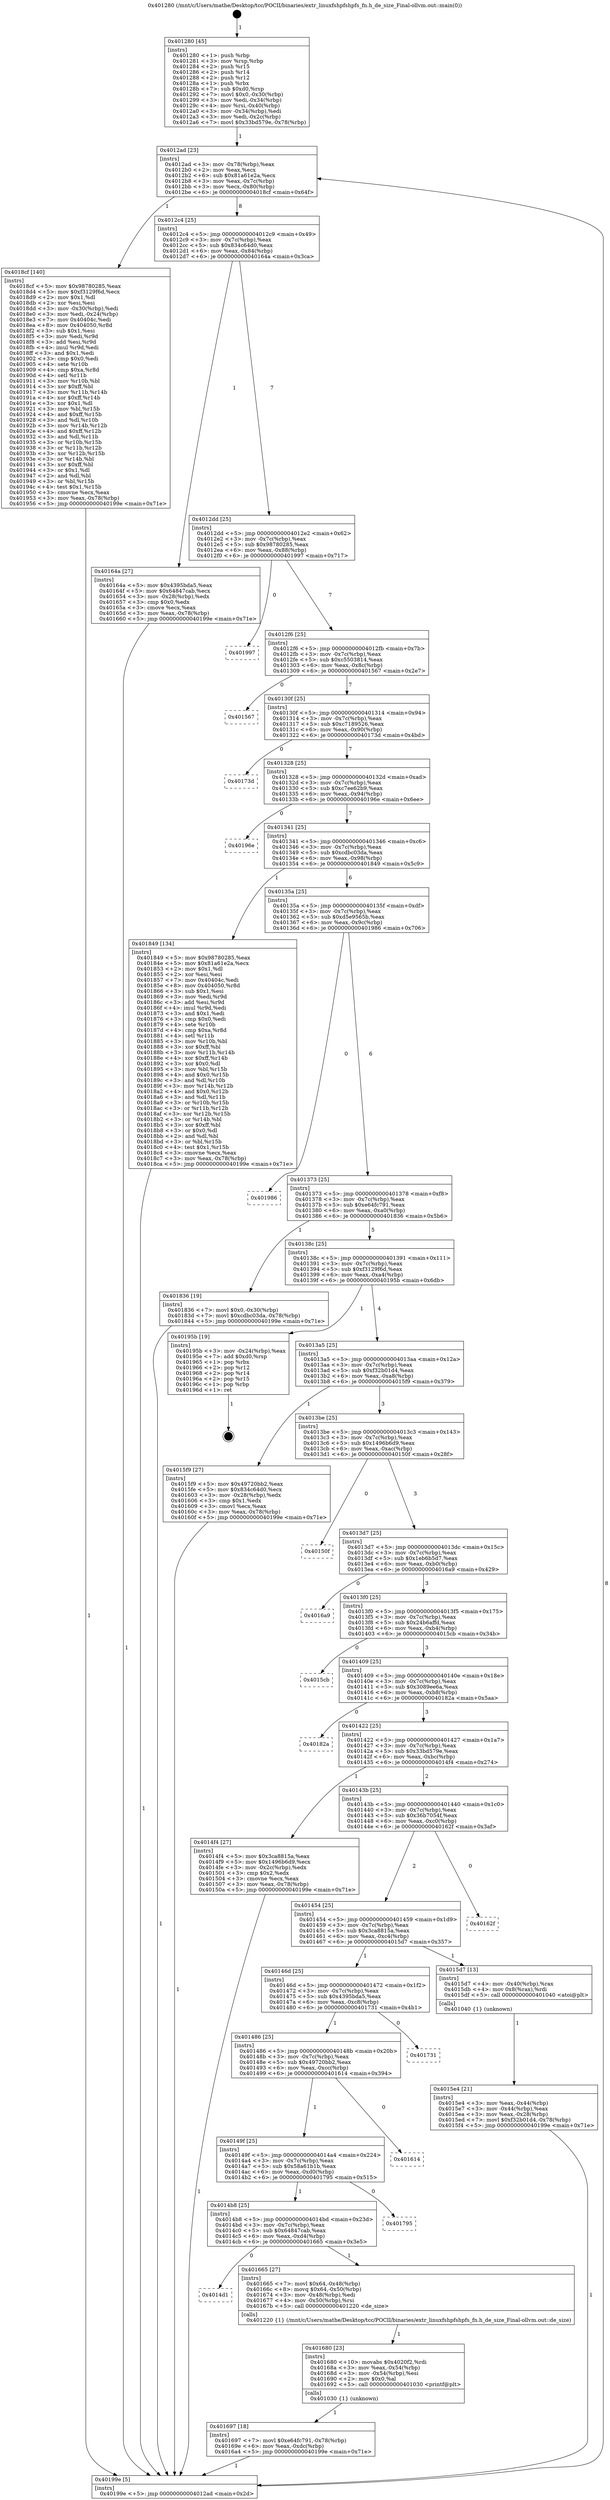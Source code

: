 digraph "0x401280" {
  label = "0x401280 (/mnt/c/Users/mathe/Desktop/tcc/POCII/binaries/extr_linuxfshpfshpfs_fn.h_de_size_Final-ollvm.out::main(0))"
  labelloc = "t"
  node[shape=record]

  Entry [label="",width=0.3,height=0.3,shape=circle,fillcolor=black,style=filled]
  "0x4012ad" [label="{
     0x4012ad [23]\l
     | [instrs]\l
     &nbsp;&nbsp;0x4012ad \<+3\>: mov -0x78(%rbp),%eax\l
     &nbsp;&nbsp;0x4012b0 \<+2\>: mov %eax,%ecx\l
     &nbsp;&nbsp;0x4012b2 \<+6\>: sub $0x81a61e2a,%ecx\l
     &nbsp;&nbsp;0x4012b8 \<+3\>: mov %eax,-0x7c(%rbp)\l
     &nbsp;&nbsp;0x4012bb \<+3\>: mov %ecx,-0x80(%rbp)\l
     &nbsp;&nbsp;0x4012be \<+6\>: je 00000000004018cf \<main+0x64f\>\l
  }"]
  "0x4018cf" [label="{
     0x4018cf [140]\l
     | [instrs]\l
     &nbsp;&nbsp;0x4018cf \<+5\>: mov $0x98780285,%eax\l
     &nbsp;&nbsp;0x4018d4 \<+5\>: mov $0xf3129f6d,%ecx\l
     &nbsp;&nbsp;0x4018d9 \<+2\>: mov $0x1,%dl\l
     &nbsp;&nbsp;0x4018db \<+2\>: xor %esi,%esi\l
     &nbsp;&nbsp;0x4018dd \<+3\>: mov -0x30(%rbp),%edi\l
     &nbsp;&nbsp;0x4018e0 \<+3\>: mov %edi,-0x24(%rbp)\l
     &nbsp;&nbsp;0x4018e3 \<+7\>: mov 0x40404c,%edi\l
     &nbsp;&nbsp;0x4018ea \<+8\>: mov 0x404050,%r8d\l
     &nbsp;&nbsp;0x4018f2 \<+3\>: sub $0x1,%esi\l
     &nbsp;&nbsp;0x4018f5 \<+3\>: mov %edi,%r9d\l
     &nbsp;&nbsp;0x4018f8 \<+3\>: add %esi,%r9d\l
     &nbsp;&nbsp;0x4018fb \<+4\>: imul %r9d,%edi\l
     &nbsp;&nbsp;0x4018ff \<+3\>: and $0x1,%edi\l
     &nbsp;&nbsp;0x401902 \<+3\>: cmp $0x0,%edi\l
     &nbsp;&nbsp;0x401905 \<+4\>: sete %r10b\l
     &nbsp;&nbsp;0x401909 \<+4\>: cmp $0xa,%r8d\l
     &nbsp;&nbsp;0x40190d \<+4\>: setl %r11b\l
     &nbsp;&nbsp;0x401911 \<+3\>: mov %r10b,%bl\l
     &nbsp;&nbsp;0x401914 \<+3\>: xor $0xff,%bl\l
     &nbsp;&nbsp;0x401917 \<+3\>: mov %r11b,%r14b\l
     &nbsp;&nbsp;0x40191a \<+4\>: xor $0xff,%r14b\l
     &nbsp;&nbsp;0x40191e \<+3\>: xor $0x1,%dl\l
     &nbsp;&nbsp;0x401921 \<+3\>: mov %bl,%r15b\l
     &nbsp;&nbsp;0x401924 \<+4\>: and $0xff,%r15b\l
     &nbsp;&nbsp;0x401928 \<+3\>: and %dl,%r10b\l
     &nbsp;&nbsp;0x40192b \<+3\>: mov %r14b,%r12b\l
     &nbsp;&nbsp;0x40192e \<+4\>: and $0xff,%r12b\l
     &nbsp;&nbsp;0x401932 \<+3\>: and %dl,%r11b\l
     &nbsp;&nbsp;0x401935 \<+3\>: or %r10b,%r15b\l
     &nbsp;&nbsp;0x401938 \<+3\>: or %r11b,%r12b\l
     &nbsp;&nbsp;0x40193b \<+3\>: xor %r12b,%r15b\l
     &nbsp;&nbsp;0x40193e \<+3\>: or %r14b,%bl\l
     &nbsp;&nbsp;0x401941 \<+3\>: xor $0xff,%bl\l
     &nbsp;&nbsp;0x401944 \<+3\>: or $0x1,%dl\l
     &nbsp;&nbsp;0x401947 \<+2\>: and %dl,%bl\l
     &nbsp;&nbsp;0x401949 \<+3\>: or %bl,%r15b\l
     &nbsp;&nbsp;0x40194c \<+4\>: test $0x1,%r15b\l
     &nbsp;&nbsp;0x401950 \<+3\>: cmovne %ecx,%eax\l
     &nbsp;&nbsp;0x401953 \<+3\>: mov %eax,-0x78(%rbp)\l
     &nbsp;&nbsp;0x401956 \<+5\>: jmp 000000000040199e \<main+0x71e\>\l
  }"]
  "0x4012c4" [label="{
     0x4012c4 [25]\l
     | [instrs]\l
     &nbsp;&nbsp;0x4012c4 \<+5\>: jmp 00000000004012c9 \<main+0x49\>\l
     &nbsp;&nbsp;0x4012c9 \<+3\>: mov -0x7c(%rbp),%eax\l
     &nbsp;&nbsp;0x4012cc \<+5\>: sub $0x834c64d0,%eax\l
     &nbsp;&nbsp;0x4012d1 \<+6\>: mov %eax,-0x84(%rbp)\l
     &nbsp;&nbsp;0x4012d7 \<+6\>: je 000000000040164a \<main+0x3ca\>\l
  }"]
  Exit [label="",width=0.3,height=0.3,shape=circle,fillcolor=black,style=filled,peripheries=2]
  "0x40164a" [label="{
     0x40164a [27]\l
     | [instrs]\l
     &nbsp;&nbsp;0x40164a \<+5\>: mov $0x4395bda5,%eax\l
     &nbsp;&nbsp;0x40164f \<+5\>: mov $0x64847cab,%ecx\l
     &nbsp;&nbsp;0x401654 \<+3\>: mov -0x28(%rbp),%edx\l
     &nbsp;&nbsp;0x401657 \<+3\>: cmp $0x0,%edx\l
     &nbsp;&nbsp;0x40165a \<+3\>: cmove %ecx,%eax\l
     &nbsp;&nbsp;0x40165d \<+3\>: mov %eax,-0x78(%rbp)\l
     &nbsp;&nbsp;0x401660 \<+5\>: jmp 000000000040199e \<main+0x71e\>\l
  }"]
  "0x4012dd" [label="{
     0x4012dd [25]\l
     | [instrs]\l
     &nbsp;&nbsp;0x4012dd \<+5\>: jmp 00000000004012e2 \<main+0x62\>\l
     &nbsp;&nbsp;0x4012e2 \<+3\>: mov -0x7c(%rbp),%eax\l
     &nbsp;&nbsp;0x4012e5 \<+5\>: sub $0x98780285,%eax\l
     &nbsp;&nbsp;0x4012ea \<+6\>: mov %eax,-0x88(%rbp)\l
     &nbsp;&nbsp;0x4012f0 \<+6\>: je 0000000000401997 \<main+0x717\>\l
  }"]
  "0x401697" [label="{
     0x401697 [18]\l
     | [instrs]\l
     &nbsp;&nbsp;0x401697 \<+7\>: movl $0xe64fc791,-0x78(%rbp)\l
     &nbsp;&nbsp;0x40169e \<+6\>: mov %eax,-0xdc(%rbp)\l
     &nbsp;&nbsp;0x4016a4 \<+5\>: jmp 000000000040199e \<main+0x71e\>\l
  }"]
  "0x401997" [label="{
     0x401997\l
  }", style=dashed]
  "0x4012f6" [label="{
     0x4012f6 [25]\l
     | [instrs]\l
     &nbsp;&nbsp;0x4012f6 \<+5\>: jmp 00000000004012fb \<main+0x7b\>\l
     &nbsp;&nbsp;0x4012fb \<+3\>: mov -0x7c(%rbp),%eax\l
     &nbsp;&nbsp;0x4012fe \<+5\>: sub $0xc5503814,%eax\l
     &nbsp;&nbsp;0x401303 \<+6\>: mov %eax,-0x8c(%rbp)\l
     &nbsp;&nbsp;0x401309 \<+6\>: je 0000000000401567 \<main+0x2e7\>\l
  }"]
  "0x401680" [label="{
     0x401680 [23]\l
     | [instrs]\l
     &nbsp;&nbsp;0x401680 \<+10\>: movabs $0x4020f2,%rdi\l
     &nbsp;&nbsp;0x40168a \<+3\>: mov %eax,-0x54(%rbp)\l
     &nbsp;&nbsp;0x40168d \<+3\>: mov -0x54(%rbp),%esi\l
     &nbsp;&nbsp;0x401690 \<+2\>: mov $0x0,%al\l
     &nbsp;&nbsp;0x401692 \<+5\>: call 0000000000401030 \<printf@plt\>\l
     | [calls]\l
     &nbsp;&nbsp;0x401030 \{1\} (unknown)\l
  }"]
  "0x401567" [label="{
     0x401567\l
  }", style=dashed]
  "0x40130f" [label="{
     0x40130f [25]\l
     | [instrs]\l
     &nbsp;&nbsp;0x40130f \<+5\>: jmp 0000000000401314 \<main+0x94\>\l
     &nbsp;&nbsp;0x401314 \<+3\>: mov -0x7c(%rbp),%eax\l
     &nbsp;&nbsp;0x401317 \<+5\>: sub $0xc7189526,%eax\l
     &nbsp;&nbsp;0x40131c \<+6\>: mov %eax,-0x90(%rbp)\l
     &nbsp;&nbsp;0x401322 \<+6\>: je 000000000040173d \<main+0x4bd\>\l
  }"]
  "0x4014d1" [label="{
     0x4014d1\l
  }", style=dashed]
  "0x40173d" [label="{
     0x40173d\l
  }", style=dashed]
  "0x401328" [label="{
     0x401328 [25]\l
     | [instrs]\l
     &nbsp;&nbsp;0x401328 \<+5\>: jmp 000000000040132d \<main+0xad\>\l
     &nbsp;&nbsp;0x40132d \<+3\>: mov -0x7c(%rbp),%eax\l
     &nbsp;&nbsp;0x401330 \<+5\>: sub $0xc7ee62b9,%eax\l
     &nbsp;&nbsp;0x401335 \<+6\>: mov %eax,-0x94(%rbp)\l
     &nbsp;&nbsp;0x40133b \<+6\>: je 000000000040196e \<main+0x6ee\>\l
  }"]
  "0x401665" [label="{
     0x401665 [27]\l
     | [instrs]\l
     &nbsp;&nbsp;0x401665 \<+7\>: movl $0x64,-0x48(%rbp)\l
     &nbsp;&nbsp;0x40166c \<+8\>: movq $0x64,-0x50(%rbp)\l
     &nbsp;&nbsp;0x401674 \<+3\>: mov -0x48(%rbp),%edi\l
     &nbsp;&nbsp;0x401677 \<+4\>: mov -0x50(%rbp),%rsi\l
     &nbsp;&nbsp;0x40167b \<+5\>: call 0000000000401220 \<de_size\>\l
     | [calls]\l
     &nbsp;&nbsp;0x401220 \{1\} (/mnt/c/Users/mathe/Desktop/tcc/POCII/binaries/extr_linuxfshpfshpfs_fn.h_de_size_Final-ollvm.out::de_size)\l
  }"]
  "0x40196e" [label="{
     0x40196e\l
  }", style=dashed]
  "0x401341" [label="{
     0x401341 [25]\l
     | [instrs]\l
     &nbsp;&nbsp;0x401341 \<+5\>: jmp 0000000000401346 \<main+0xc6\>\l
     &nbsp;&nbsp;0x401346 \<+3\>: mov -0x7c(%rbp),%eax\l
     &nbsp;&nbsp;0x401349 \<+5\>: sub $0xcdbc03da,%eax\l
     &nbsp;&nbsp;0x40134e \<+6\>: mov %eax,-0x98(%rbp)\l
     &nbsp;&nbsp;0x401354 \<+6\>: je 0000000000401849 \<main+0x5c9\>\l
  }"]
  "0x4014b8" [label="{
     0x4014b8 [25]\l
     | [instrs]\l
     &nbsp;&nbsp;0x4014b8 \<+5\>: jmp 00000000004014bd \<main+0x23d\>\l
     &nbsp;&nbsp;0x4014bd \<+3\>: mov -0x7c(%rbp),%eax\l
     &nbsp;&nbsp;0x4014c0 \<+5\>: sub $0x64847cab,%eax\l
     &nbsp;&nbsp;0x4014c5 \<+6\>: mov %eax,-0xd4(%rbp)\l
     &nbsp;&nbsp;0x4014cb \<+6\>: je 0000000000401665 \<main+0x3e5\>\l
  }"]
  "0x401849" [label="{
     0x401849 [134]\l
     | [instrs]\l
     &nbsp;&nbsp;0x401849 \<+5\>: mov $0x98780285,%eax\l
     &nbsp;&nbsp;0x40184e \<+5\>: mov $0x81a61e2a,%ecx\l
     &nbsp;&nbsp;0x401853 \<+2\>: mov $0x1,%dl\l
     &nbsp;&nbsp;0x401855 \<+2\>: xor %esi,%esi\l
     &nbsp;&nbsp;0x401857 \<+7\>: mov 0x40404c,%edi\l
     &nbsp;&nbsp;0x40185e \<+8\>: mov 0x404050,%r8d\l
     &nbsp;&nbsp;0x401866 \<+3\>: sub $0x1,%esi\l
     &nbsp;&nbsp;0x401869 \<+3\>: mov %edi,%r9d\l
     &nbsp;&nbsp;0x40186c \<+3\>: add %esi,%r9d\l
     &nbsp;&nbsp;0x40186f \<+4\>: imul %r9d,%edi\l
     &nbsp;&nbsp;0x401873 \<+3\>: and $0x1,%edi\l
     &nbsp;&nbsp;0x401876 \<+3\>: cmp $0x0,%edi\l
     &nbsp;&nbsp;0x401879 \<+4\>: sete %r10b\l
     &nbsp;&nbsp;0x40187d \<+4\>: cmp $0xa,%r8d\l
     &nbsp;&nbsp;0x401881 \<+4\>: setl %r11b\l
     &nbsp;&nbsp;0x401885 \<+3\>: mov %r10b,%bl\l
     &nbsp;&nbsp;0x401888 \<+3\>: xor $0xff,%bl\l
     &nbsp;&nbsp;0x40188b \<+3\>: mov %r11b,%r14b\l
     &nbsp;&nbsp;0x40188e \<+4\>: xor $0xff,%r14b\l
     &nbsp;&nbsp;0x401892 \<+3\>: xor $0x0,%dl\l
     &nbsp;&nbsp;0x401895 \<+3\>: mov %bl,%r15b\l
     &nbsp;&nbsp;0x401898 \<+4\>: and $0x0,%r15b\l
     &nbsp;&nbsp;0x40189c \<+3\>: and %dl,%r10b\l
     &nbsp;&nbsp;0x40189f \<+3\>: mov %r14b,%r12b\l
     &nbsp;&nbsp;0x4018a2 \<+4\>: and $0x0,%r12b\l
     &nbsp;&nbsp;0x4018a6 \<+3\>: and %dl,%r11b\l
     &nbsp;&nbsp;0x4018a9 \<+3\>: or %r10b,%r15b\l
     &nbsp;&nbsp;0x4018ac \<+3\>: or %r11b,%r12b\l
     &nbsp;&nbsp;0x4018af \<+3\>: xor %r12b,%r15b\l
     &nbsp;&nbsp;0x4018b2 \<+3\>: or %r14b,%bl\l
     &nbsp;&nbsp;0x4018b5 \<+3\>: xor $0xff,%bl\l
     &nbsp;&nbsp;0x4018b8 \<+3\>: or $0x0,%dl\l
     &nbsp;&nbsp;0x4018bb \<+2\>: and %dl,%bl\l
     &nbsp;&nbsp;0x4018bd \<+3\>: or %bl,%r15b\l
     &nbsp;&nbsp;0x4018c0 \<+4\>: test $0x1,%r15b\l
     &nbsp;&nbsp;0x4018c4 \<+3\>: cmovne %ecx,%eax\l
     &nbsp;&nbsp;0x4018c7 \<+3\>: mov %eax,-0x78(%rbp)\l
     &nbsp;&nbsp;0x4018ca \<+5\>: jmp 000000000040199e \<main+0x71e\>\l
  }"]
  "0x40135a" [label="{
     0x40135a [25]\l
     | [instrs]\l
     &nbsp;&nbsp;0x40135a \<+5\>: jmp 000000000040135f \<main+0xdf\>\l
     &nbsp;&nbsp;0x40135f \<+3\>: mov -0x7c(%rbp),%eax\l
     &nbsp;&nbsp;0x401362 \<+5\>: sub $0xd5e9565b,%eax\l
     &nbsp;&nbsp;0x401367 \<+6\>: mov %eax,-0x9c(%rbp)\l
     &nbsp;&nbsp;0x40136d \<+6\>: je 0000000000401986 \<main+0x706\>\l
  }"]
  "0x401795" [label="{
     0x401795\l
  }", style=dashed]
  "0x401986" [label="{
     0x401986\l
  }", style=dashed]
  "0x401373" [label="{
     0x401373 [25]\l
     | [instrs]\l
     &nbsp;&nbsp;0x401373 \<+5\>: jmp 0000000000401378 \<main+0xf8\>\l
     &nbsp;&nbsp;0x401378 \<+3\>: mov -0x7c(%rbp),%eax\l
     &nbsp;&nbsp;0x40137b \<+5\>: sub $0xe64fc791,%eax\l
     &nbsp;&nbsp;0x401380 \<+6\>: mov %eax,-0xa0(%rbp)\l
     &nbsp;&nbsp;0x401386 \<+6\>: je 0000000000401836 \<main+0x5b6\>\l
  }"]
  "0x40149f" [label="{
     0x40149f [25]\l
     | [instrs]\l
     &nbsp;&nbsp;0x40149f \<+5\>: jmp 00000000004014a4 \<main+0x224\>\l
     &nbsp;&nbsp;0x4014a4 \<+3\>: mov -0x7c(%rbp),%eax\l
     &nbsp;&nbsp;0x4014a7 \<+5\>: sub $0x58a61b1b,%eax\l
     &nbsp;&nbsp;0x4014ac \<+6\>: mov %eax,-0xd0(%rbp)\l
     &nbsp;&nbsp;0x4014b2 \<+6\>: je 0000000000401795 \<main+0x515\>\l
  }"]
  "0x401836" [label="{
     0x401836 [19]\l
     | [instrs]\l
     &nbsp;&nbsp;0x401836 \<+7\>: movl $0x0,-0x30(%rbp)\l
     &nbsp;&nbsp;0x40183d \<+7\>: movl $0xcdbc03da,-0x78(%rbp)\l
     &nbsp;&nbsp;0x401844 \<+5\>: jmp 000000000040199e \<main+0x71e\>\l
  }"]
  "0x40138c" [label="{
     0x40138c [25]\l
     | [instrs]\l
     &nbsp;&nbsp;0x40138c \<+5\>: jmp 0000000000401391 \<main+0x111\>\l
     &nbsp;&nbsp;0x401391 \<+3\>: mov -0x7c(%rbp),%eax\l
     &nbsp;&nbsp;0x401394 \<+5\>: sub $0xf3129f6d,%eax\l
     &nbsp;&nbsp;0x401399 \<+6\>: mov %eax,-0xa4(%rbp)\l
     &nbsp;&nbsp;0x40139f \<+6\>: je 000000000040195b \<main+0x6db\>\l
  }"]
  "0x401614" [label="{
     0x401614\l
  }", style=dashed]
  "0x40195b" [label="{
     0x40195b [19]\l
     | [instrs]\l
     &nbsp;&nbsp;0x40195b \<+3\>: mov -0x24(%rbp),%eax\l
     &nbsp;&nbsp;0x40195e \<+7\>: add $0xd0,%rsp\l
     &nbsp;&nbsp;0x401965 \<+1\>: pop %rbx\l
     &nbsp;&nbsp;0x401966 \<+2\>: pop %r12\l
     &nbsp;&nbsp;0x401968 \<+2\>: pop %r14\l
     &nbsp;&nbsp;0x40196a \<+2\>: pop %r15\l
     &nbsp;&nbsp;0x40196c \<+1\>: pop %rbp\l
     &nbsp;&nbsp;0x40196d \<+1\>: ret\l
  }"]
  "0x4013a5" [label="{
     0x4013a5 [25]\l
     | [instrs]\l
     &nbsp;&nbsp;0x4013a5 \<+5\>: jmp 00000000004013aa \<main+0x12a\>\l
     &nbsp;&nbsp;0x4013aa \<+3\>: mov -0x7c(%rbp),%eax\l
     &nbsp;&nbsp;0x4013ad \<+5\>: sub $0xf32b01d4,%eax\l
     &nbsp;&nbsp;0x4013b2 \<+6\>: mov %eax,-0xa8(%rbp)\l
     &nbsp;&nbsp;0x4013b8 \<+6\>: je 00000000004015f9 \<main+0x379\>\l
  }"]
  "0x401486" [label="{
     0x401486 [25]\l
     | [instrs]\l
     &nbsp;&nbsp;0x401486 \<+5\>: jmp 000000000040148b \<main+0x20b\>\l
     &nbsp;&nbsp;0x40148b \<+3\>: mov -0x7c(%rbp),%eax\l
     &nbsp;&nbsp;0x40148e \<+5\>: sub $0x49720bb2,%eax\l
     &nbsp;&nbsp;0x401493 \<+6\>: mov %eax,-0xcc(%rbp)\l
     &nbsp;&nbsp;0x401499 \<+6\>: je 0000000000401614 \<main+0x394\>\l
  }"]
  "0x4015f9" [label="{
     0x4015f9 [27]\l
     | [instrs]\l
     &nbsp;&nbsp;0x4015f9 \<+5\>: mov $0x49720bb2,%eax\l
     &nbsp;&nbsp;0x4015fe \<+5\>: mov $0x834c64d0,%ecx\l
     &nbsp;&nbsp;0x401603 \<+3\>: mov -0x28(%rbp),%edx\l
     &nbsp;&nbsp;0x401606 \<+3\>: cmp $0x1,%edx\l
     &nbsp;&nbsp;0x401609 \<+3\>: cmovl %ecx,%eax\l
     &nbsp;&nbsp;0x40160c \<+3\>: mov %eax,-0x78(%rbp)\l
     &nbsp;&nbsp;0x40160f \<+5\>: jmp 000000000040199e \<main+0x71e\>\l
  }"]
  "0x4013be" [label="{
     0x4013be [25]\l
     | [instrs]\l
     &nbsp;&nbsp;0x4013be \<+5\>: jmp 00000000004013c3 \<main+0x143\>\l
     &nbsp;&nbsp;0x4013c3 \<+3\>: mov -0x7c(%rbp),%eax\l
     &nbsp;&nbsp;0x4013c6 \<+5\>: sub $0x1496b6d9,%eax\l
     &nbsp;&nbsp;0x4013cb \<+6\>: mov %eax,-0xac(%rbp)\l
     &nbsp;&nbsp;0x4013d1 \<+6\>: je 000000000040150f \<main+0x28f\>\l
  }"]
  "0x401731" [label="{
     0x401731\l
  }", style=dashed]
  "0x40150f" [label="{
     0x40150f\l
  }", style=dashed]
  "0x4013d7" [label="{
     0x4013d7 [25]\l
     | [instrs]\l
     &nbsp;&nbsp;0x4013d7 \<+5\>: jmp 00000000004013dc \<main+0x15c\>\l
     &nbsp;&nbsp;0x4013dc \<+3\>: mov -0x7c(%rbp),%eax\l
     &nbsp;&nbsp;0x4013df \<+5\>: sub $0x1eb6b5d7,%eax\l
     &nbsp;&nbsp;0x4013e4 \<+6\>: mov %eax,-0xb0(%rbp)\l
     &nbsp;&nbsp;0x4013ea \<+6\>: je 00000000004016a9 \<main+0x429\>\l
  }"]
  "0x4015e4" [label="{
     0x4015e4 [21]\l
     | [instrs]\l
     &nbsp;&nbsp;0x4015e4 \<+3\>: mov %eax,-0x44(%rbp)\l
     &nbsp;&nbsp;0x4015e7 \<+3\>: mov -0x44(%rbp),%eax\l
     &nbsp;&nbsp;0x4015ea \<+3\>: mov %eax,-0x28(%rbp)\l
     &nbsp;&nbsp;0x4015ed \<+7\>: movl $0xf32b01d4,-0x78(%rbp)\l
     &nbsp;&nbsp;0x4015f4 \<+5\>: jmp 000000000040199e \<main+0x71e\>\l
  }"]
  "0x4016a9" [label="{
     0x4016a9\l
  }", style=dashed]
  "0x4013f0" [label="{
     0x4013f0 [25]\l
     | [instrs]\l
     &nbsp;&nbsp;0x4013f0 \<+5\>: jmp 00000000004013f5 \<main+0x175\>\l
     &nbsp;&nbsp;0x4013f5 \<+3\>: mov -0x7c(%rbp),%eax\l
     &nbsp;&nbsp;0x4013f8 \<+5\>: sub $0x24b6affd,%eax\l
     &nbsp;&nbsp;0x4013fd \<+6\>: mov %eax,-0xb4(%rbp)\l
     &nbsp;&nbsp;0x401403 \<+6\>: je 00000000004015cb \<main+0x34b\>\l
  }"]
  "0x40146d" [label="{
     0x40146d [25]\l
     | [instrs]\l
     &nbsp;&nbsp;0x40146d \<+5\>: jmp 0000000000401472 \<main+0x1f2\>\l
     &nbsp;&nbsp;0x401472 \<+3\>: mov -0x7c(%rbp),%eax\l
     &nbsp;&nbsp;0x401475 \<+5\>: sub $0x4395bda5,%eax\l
     &nbsp;&nbsp;0x40147a \<+6\>: mov %eax,-0xc8(%rbp)\l
     &nbsp;&nbsp;0x401480 \<+6\>: je 0000000000401731 \<main+0x4b1\>\l
  }"]
  "0x4015cb" [label="{
     0x4015cb\l
  }", style=dashed]
  "0x401409" [label="{
     0x401409 [25]\l
     | [instrs]\l
     &nbsp;&nbsp;0x401409 \<+5\>: jmp 000000000040140e \<main+0x18e\>\l
     &nbsp;&nbsp;0x40140e \<+3\>: mov -0x7c(%rbp),%eax\l
     &nbsp;&nbsp;0x401411 \<+5\>: sub $0x3089ee6a,%eax\l
     &nbsp;&nbsp;0x401416 \<+6\>: mov %eax,-0xb8(%rbp)\l
     &nbsp;&nbsp;0x40141c \<+6\>: je 000000000040182a \<main+0x5aa\>\l
  }"]
  "0x4015d7" [label="{
     0x4015d7 [13]\l
     | [instrs]\l
     &nbsp;&nbsp;0x4015d7 \<+4\>: mov -0x40(%rbp),%rax\l
     &nbsp;&nbsp;0x4015db \<+4\>: mov 0x8(%rax),%rdi\l
     &nbsp;&nbsp;0x4015df \<+5\>: call 0000000000401040 \<atoi@plt\>\l
     | [calls]\l
     &nbsp;&nbsp;0x401040 \{1\} (unknown)\l
  }"]
  "0x40182a" [label="{
     0x40182a\l
  }", style=dashed]
  "0x401422" [label="{
     0x401422 [25]\l
     | [instrs]\l
     &nbsp;&nbsp;0x401422 \<+5\>: jmp 0000000000401427 \<main+0x1a7\>\l
     &nbsp;&nbsp;0x401427 \<+3\>: mov -0x7c(%rbp),%eax\l
     &nbsp;&nbsp;0x40142a \<+5\>: sub $0x33bd579e,%eax\l
     &nbsp;&nbsp;0x40142f \<+6\>: mov %eax,-0xbc(%rbp)\l
     &nbsp;&nbsp;0x401435 \<+6\>: je 00000000004014f4 \<main+0x274\>\l
  }"]
  "0x401454" [label="{
     0x401454 [25]\l
     | [instrs]\l
     &nbsp;&nbsp;0x401454 \<+5\>: jmp 0000000000401459 \<main+0x1d9\>\l
     &nbsp;&nbsp;0x401459 \<+3\>: mov -0x7c(%rbp),%eax\l
     &nbsp;&nbsp;0x40145c \<+5\>: sub $0x3ca8815a,%eax\l
     &nbsp;&nbsp;0x401461 \<+6\>: mov %eax,-0xc4(%rbp)\l
     &nbsp;&nbsp;0x401467 \<+6\>: je 00000000004015d7 \<main+0x357\>\l
  }"]
  "0x4014f4" [label="{
     0x4014f4 [27]\l
     | [instrs]\l
     &nbsp;&nbsp;0x4014f4 \<+5\>: mov $0x3ca8815a,%eax\l
     &nbsp;&nbsp;0x4014f9 \<+5\>: mov $0x1496b6d9,%ecx\l
     &nbsp;&nbsp;0x4014fe \<+3\>: mov -0x2c(%rbp),%edx\l
     &nbsp;&nbsp;0x401501 \<+3\>: cmp $0x2,%edx\l
     &nbsp;&nbsp;0x401504 \<+3\>: cmovne %ecx,%eax\l
     &nbsp;&nbsp;0x401507 \<+3\>: mov %eax,-0x78(%rbp)\l
     &nbsp;&nbsp;0x40150a \<+5\>: jmp 000000000040199e \<main+0x71e\>\l
  }"]
  "0x40143b" [label="{
     0x40143b [25]\l
     | [instrs]\l
     &nbsp;&nbsp;0x40143b \<+5\>: jmp 0000000000401440 \<main+0x1c0\>\l
     &nbsp;&nbsp;0x401440 \<+3\>: mov -0x7c(%rbp),%eax\l
     &nbsp;&nbsp;0x401443 \<+5\>: sub $0x36b7054f,%eax\l
     &nbsp;&nbsp;0x401448 \<+6\>: mov %eax,-0xc0(%rbp)\l
     &nbsp;&nbsp;0x40144e \<+6\>: je 000000000040162f \<main+0x3af\>\l
  }"]
  "0x40199e" [label="{
     0x40199e [5]\l
     | [instrs]\l
     &nbsp;&nbsp;0x40199e \<+5\>: jmp 00000000004012ad \<main+0x2d\>\l
  }"]
  "0x401280" [label="{
     0x401280 [45]\l
     | [instrs]\l
     &nbsp;&nbsp;0x401280 \<+1\>: push %rbp\l
     &nbsp;&nbsp;0x401281 \<+3\>: mov %rsp,%rbp\l
     &nbsp;&nbsp;0x401284 \<+2\>: push %r15\l
     &nbsp;&nbsp;0x401286 \<+2\>: push %r14\l
     &nbsp;&nbsp;0x401288 \<+2\>: push %r12\l
     &nbsp;&nbsp;0x40128a \<+1\>: push %rbx\l
     &nbsp;&nbsp;0x40128b \<+7\>: sub $0xd0,%rsp\l
     &nbsp;&nbsp;0x401292 \<+7\>: movl $0x0,-0x30(%rbp)\l
     &nbsp;&nbsp;0x401299 \<+3\>: mov %edi,-0x34(%rbp)\l
     &nbsp;&nbsp;0x40129c \<+4\>: mov %rsi,-0x40(%rbp)\l
     &nbsp;&nbsp;0x4012a0 \<+3\>: mov -0x34(%rbp),%edi\l
     &nbsp;&nbsp;0x4012a3 \<+3\>: mov %edi,-0x2c(%rbp)\l
     &nbsp;&nbsp;0x4012a6 \<+7\>: movl $0x33bd579e,-0x78(%rbp)\l
  }"]
  "0x40162f" [label="{
     0x40162f\l
  }", style=dashed]
  Entry -> "0x401280" [label=" 1"]
  "0x4012ad" -> "0x4018cf" [label=" 1"]
  "0x4012ad" -> "0x4012c4" [label=" 8"]
  "0x40195b" -> Exit [label=" 1"]
  "0x4012c4" -> "0x40164a" [label=" 1"]
  "0x4012c4" -> "0x4012dd" [label=" 7"]
  "0x4018cf" -> "0x40199e" [label=" 1"]
  "0x4012dd" -> "0x401997" [label=" 0"]
  "0x4012dd" -> "0x4012f6" [label=" 7"]
  "0x401849" -> "0x40199e" [label=" 1"]
  "0x4012f6" -> "0x401567" [label=" 0"]
  "0x4012f6" -> "0x40130f" [label=" 7"]
  "0x401836" -> "0x40199e" [label=" 1"]
  "0x40130f" -> "0x40173d" [label=" 0"]
  "0x40130f" -> "0x401328" [label=" 7"]
  "0x401697" -> "0x40199e" [label=" 1"]
  "0x401328" -> "0x40196e" [label=" 0"]
  "0x401328" -> "0x401341" [label=" 7"]
  "0x401680" -> "0x401697" [label=" 1"]
  "0x401341" -> "0x401849" [label=" 1"]
  "0x401341" -> "0x40135a" [label=" 6"]
  "0x4014b8" -> "0x4014d1" [label=" 0"]
  "0x40135a" -> "0x401986" [label=" 0"]
  "0x40135a" -> "0x401373" [label=" 6"]
  "0x4014b8" -> "0x401665" [label=" 1"]
  "0x401373" -> "0x401836" [label=" 1"]
  "0x401373" -> "0x40138c" [label=" 5"]
  "0x40149f" -> "0x4014b8" [label=" 1"]
  "0x40138c" -> "0x40195b" [label=" 1"]
  "0x40138c" -> "0x4013a5" [label=" 4"]
  "0x40149f" -> "0x401795" [label=" 0"]
  "0x4013a5" -> "0x4015f9" [label=" 1"]
  "0x4013a5" -> "0x4013be" [label=" 3"]
  "0x401486" -> "0x40149f" [label=" 1"]
  "0x4013be" -> "0x40150f" [label=" 0"]
  "0x4013be" -> "0x4013d7" [label=" 3"]
  "0x401486" -> "0x401614" [label=" 0"]
  "0x4013d7" -> "0x4016a9" [label=" 0"]
  "0x4013d7" -> "0x4013f0" [label=" 3"]
  "0x40146d" -> "0x401486" [label=" 1"]
  "0x4013f0" -> "0x4015cb" [label=" 0"]
  "0x4013f0" -> "0x401409" [label=" 3"]
  "0x40146d" -> "0x401731" [label=" 0"]
  "0x401409" -> "0x40182a" [label=" 0"]
  "0x401409" -> "0x401422" [label=" 3"]
  "0x401665" -> "0x401680" [label=" 1"]
  "0x401422" -> "0x4014f4" [label=" 1"]
  "0x401422" -> "0x40143b" [label=" 2"]
  "0x4014f4" -> "0x40199e" [label=" 1"]
  "0x401280" -> "0x4012ad" [label=" 1"]
  "0x40199e" -> "0x4012ad" [label=" 8"]
  "0x4015f9" -> "0x40199e" [label=" 1"]
  "0x40143b" -> "0x40162f" [label=" 0"]
  "0x40143b" -> "0x401454" [label=" 2"]
  "0x40164a" -> "0x40199e" [label=" 1"]
  "0x401454" -> "0x4015d7" [label=" 1"]
  "0x401454" -> "0x40146d" [label=" 1"]
  "0x4015d7" -> "0x4015e4" [label=" 1"]
  "0x4015e4" -> "0x40199e" [label=" 1"]
}
